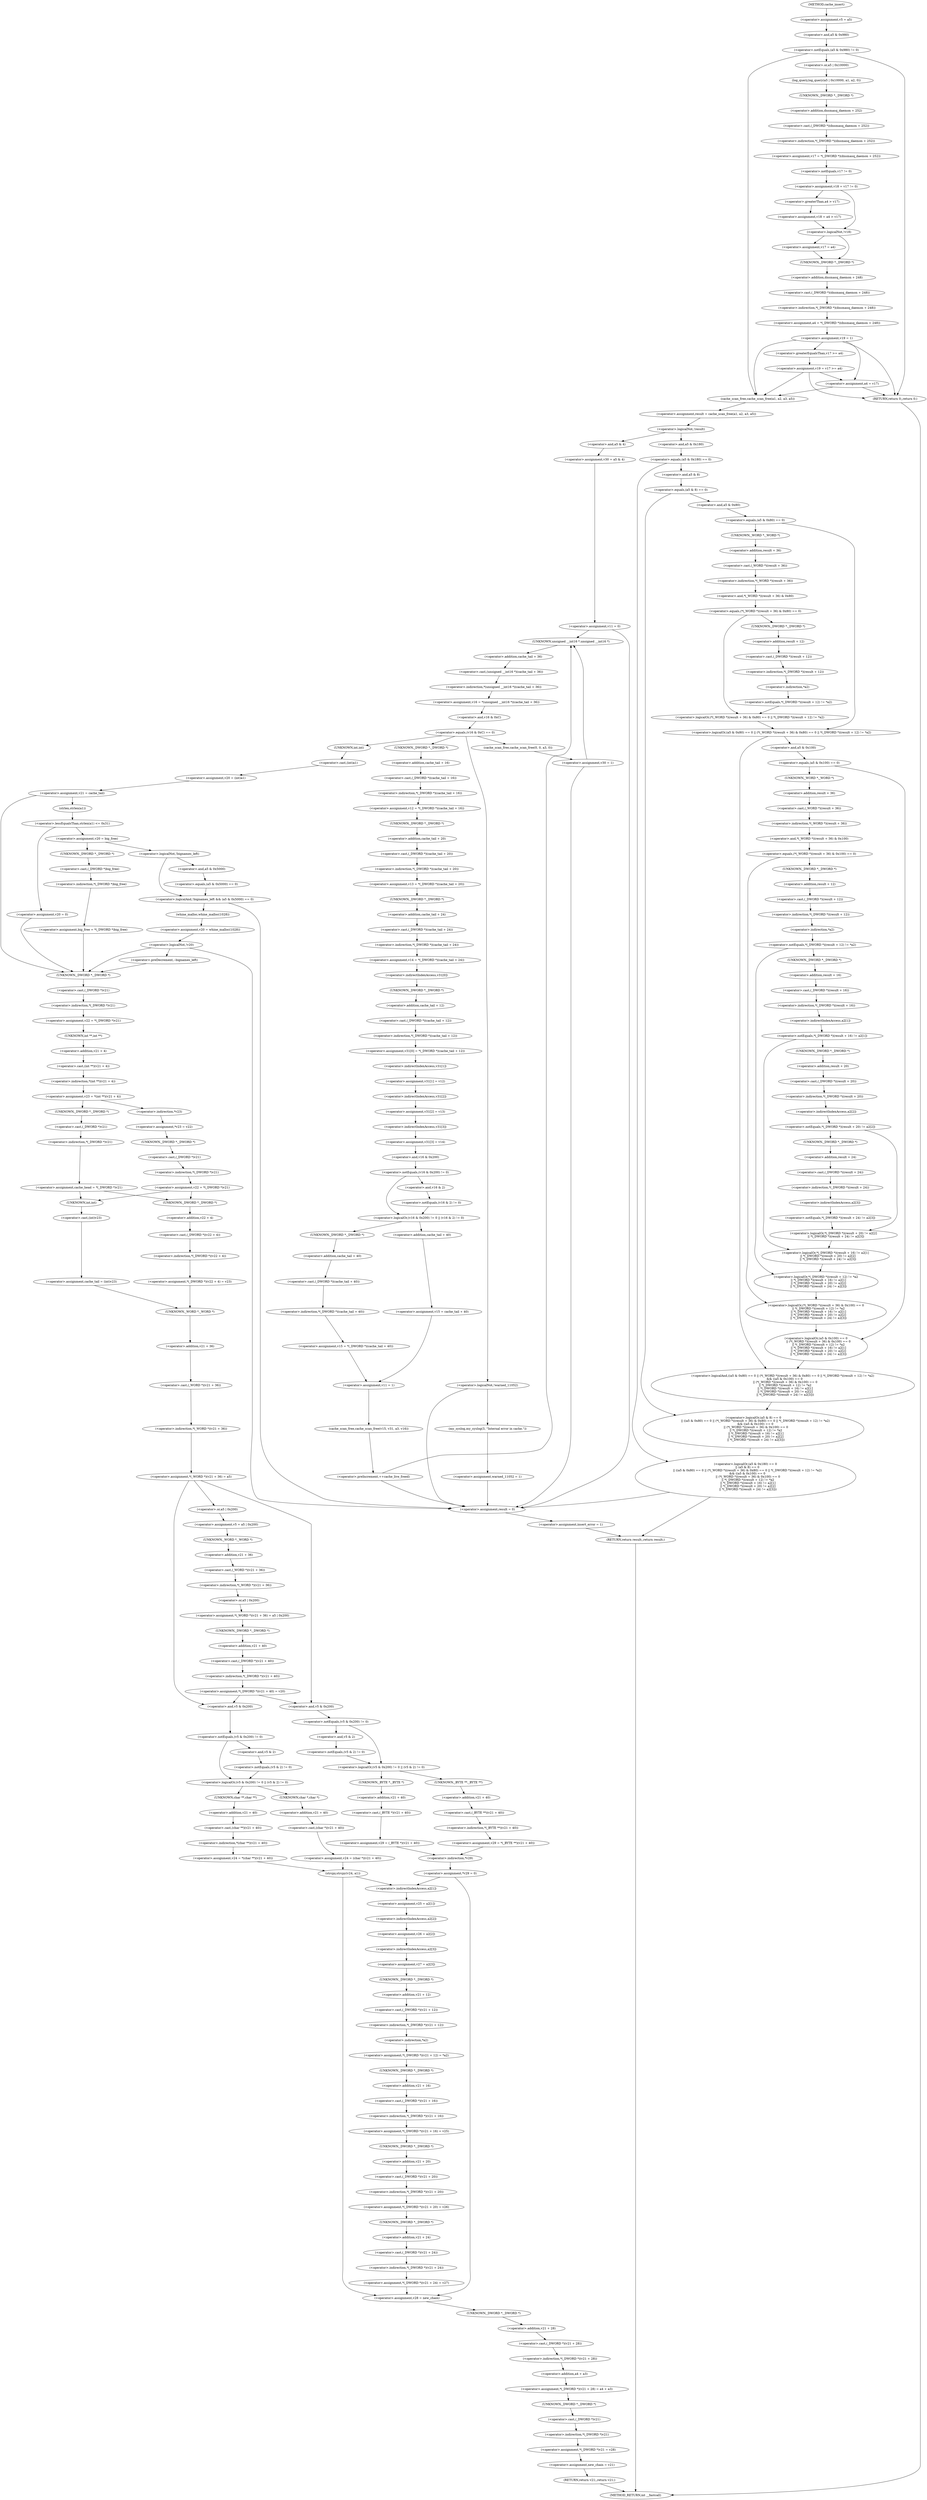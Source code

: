 digraph cache_insert {  
"1000154" [label = "(<operator>.assignment,v5 = a5)" ]
"1000158" [label = "(<operator>.notEquals,(a5 & 0x980) != 0)" ]
"1000159" [label = "(<operator>.and,a5 & 0x980)" ]
"1000164" [label = "(log_query,log_query(a5 | 0x10000, a1, a2, 0))" ]
"1000165" [label = "(<operator>.or,a5 | 0x10000)" ]
"1000171" [label = "(<operator>.assignment,v17 = *(_DWORD *)(dnsmasq_daemon + 252))" ]
"1000173" [label = "(<operator>.indirection,*(_DWORD *)(dnsmasq_daemon + 252))" ]
"1000174" [label = "(<operator>.cast,(_DWORD *)(dnsmasq_daemon + 252))" ]
"1000175" [label = "(UNKNOWN,_DWORD *,_DWORD *)" ]
"1000176" [label = "(<operator>.addition,dnsmasq_daemon + 252)" ]
"1000179" [label = "(<operator>.assignment,v18 = v17 != 0)" ]
"1000181" [label = "(<operator>.notEquals,v17 != 0)" ]
"1000186" [label = "(<operator>.assignment,v18 = a4 > v17)" ]
"1000188" [label = "(<operator>.greaterThan,a4 > v17)" ]
"1000192" [label = "(<operator>.logicalNot,!v18)" ]
"1000194" [label = "(<operator>.assignment,v17 = a4)" ]
"1000197" [label = "(<operator>.assignment,a4 = *(_DWORD *)(dnsmasq_daemon + 248))" ]
"1000199" [label = "(<operator>.indirection,*(_DWORD *)(dnsmasq_daemon + 248))" ]
"1000200" [label = "(<operator>.cast,(_DWORD *)(dnsmasq_daemon + 248))" ]
"1000201" [label = "(UNKNOWN,_DWORD *,_DWORD *)" ]
"1000202" [label = "(<operator>.addition,dnsmasq_daemon + 248)" ]
"1000205" [label = "(<operator>.assignment,v19 = 1)" ]
"1000210" [label = "(<operator>.assignment,v19 = v17 >= a4)" ]
"1000212" [label = "(<operator>.greaterEqualsThan,v17 >= a4)" ]
"1000217" [label = "(<operator>.assignment,a4 = v17)" ]
"1000222" [label = "(RETURN,return 0;,return 0;)" ]
"1000224" [label = "(<operator>.assignment,result = cache_scan_free(a1, a2, a3, a5))" ]
"1000226" [label = "(cache_scan_free,cache_scan_free(a1, a2, a3, a5))" ]
"1000232" [label = "(<operator>.logicalNot,!result)" ]
"1000235" [label = "(<operator>.assignment,v30 = a5 & 4)" ]
"1000237" [label = "(<operator>.and,a5 & 4)" ]
"1000240" [label = "(<operator>.assignment,v11 = 0)" ]
"1000246" [label = "(<operator>.assignment,v16 = *(unsigned __int16 *)(cache_tail + 36))" ]
"1000248" [label = "(<operator>.indirection,*(unsigned __int16 *)(cache_tail + 36))" ]
"1000249" [label = "(<operator>.cast,(unsigned __int16 *)(cache_tail + 36))" ]
"1000250" [label = "(UNKNOWN,unsigned __int16 *,unsigned __int16 *)" ]
"1000251" [label = "(<operator>.addition,cache_tail + 36)" ]
"1000255" [label = "(<operator>.equals,(v16 & 0xC) == 0)" ]
"1000256" [label = "(<operator>.and,v16 & 0xC)" ]
"1000261" [label = "(<operator>.assignment,v20 = (int)a1)" ]
"1000263" [label = "(<operator>.cast,(int)a1)" ]
"1000264" [label = "(UNKNOWN,int,int)" ]
"1000266" [label = "(<operator>.assignment,v21 = cache_tail)" ]
"1000273" [label = "(<operator>.lessEqualsThan,strlen(a1) <= 0x31)" ]
"1000274" [label = "(strlen,strlen(a1))" ]
"1000278" [label = "(<operator>.assignment,v20 = 0)" ]
"1000283" [label = "(<operator>.assignment,v20 = big_free)" ]
"1000289" [label = "(<operator>.assignment,big_free = *(_DWORD *)big_free)" ]
"1000291" [label = "(<operator>.indirection,*(_DWORD *)big_free)" ]
"1000292" [label = "(<operator>.cast,(_DWORD *)big_free)" ]
"1000293" [label = "(UNKNOWN,_DWORD *,_DWORD *)" ]
"1000298" [label = "(<operator>.logicalAnd,!bignames_left && (a5 & 0x5000) == 0)" ]
"1000299" [label = "(<operator>.logicalNot,!bignames_left)" ]
"1000301" [label = "(<operator>.equals,(a5 & 0x5000) == 0)" ]
"1000302" [label = "(<operator>.and,a5 & 0x5000)" ]
"1000307" [label = "(<operator>.assignment,v20 = whine_malloc(1028))" ]
"1000309" [label = "(whine_malloc,whine_malloc(1028))" ]
"1000312" [label = "(<operator>.logicalNot,!v20)" ]
"1000317" [label = "(<operator>.preDecrement,--bignames_left)" ]
"1000319" [label = "(<operator>.assignment,v22 = *(_DWORD *)v21)" ]
"1000321" [label = "(<operator>.indirection,*(_DWORD *)v21)" ]
"1000322" [label = "(<operator>.cast,(_DWORD *)v21)" ]
"1000323" [label = "(UNKNOWN,_DWORD *,_DWORD *)" ]
"1000325" [label = "(<operator>.assignment,v23 = *(int **)(v21 + 4))" ]
"1000327" [label = "(<operator>.indirection,*(int **)(v21 + 4))" ]
"1000328" [label = "(<operator>.cast,(int **)(v21 + 4))" ]
"1000329" [label = "(UNKNOWN,int **,int **)" ]
"1000330" [label = "(<operator>.addition,v21 + 4)" ]
"1000336" [label = "(<operator>.assignment,*v23 = v22)" ]
"1000337" [label = "(<operator>.indirection,*v23)" ]
"1000340" [label = "(<operator>.assignment,v22 = *(_DWORD *)v21)" ]
"1000342" [label = "(<operator>.indirection,*(_DWORD *)v21)" ]
"1000343" [label = "(<operator>.cast,(_DWORD *)v21)" ]
"1000344" [label = "(UNKNOWN,_DWORD *,_DWORD *)" ]
"1000348" [label = "(<operator>.assignment,cache_head = *(_DWORD *)v21)" ]
"1000350" [label = "(<operator>.indirection,*(_DWORD *)v21)" ]
"1000351" [label = "(<operator>.cast,(_DWORD *)v21)" ]
"1000352" [label = "(UNKNOWN,_DWORD *,_DWORD *)" ]
"1000356" [label = "(<operator>.assignment,*(_DWORD *)(v22 + 4) = v23)" ]
"1000357" [label = "(<operator>.indirection,*(_DWORD *)(v22 + 4))" ]
"1000358" [label = "(<operator>.cast,(_DWORD *)(v22 + 4))" ]
"1000359" [label = "(UNKNOWN,_DWORD *,_DWORD *)" ]
"1000360" [label = "(<operator>.addition,v22 + 4)" ]
"1000365" [label = "(<operator>.assignment,cache_tail = (int)v23)" ]
"1000367" [label = "(<operator>.cast,(int)v23)" ]
"1000368" [label = "(UNKNOWN,int,int)" ]
"1000370" [label = "(<operator>.assignment,*(_WORD *)(v21 + 36) = a5)" ]
"1000371" [label = "(<operator>.indirection,*(_WORD *)(v21 + 36))" ]
"1000372" [label = "(<operator>.cast,(_WORD *)(v21 + 36))" ]
"1000373" [label = "(UNKNOWN,_WORD *,_WORD *)" ]
"1000374" [label = "(<operator>.addition,v21 + 36)" ]
"1000381" [label = "(<operator>.assignment,v5 = a5 | 0x200)" ]
"1000383" [label = "(<operator>.or,a5 | 0x200)" ]
"1000386" [label = "(<operator>.assignment,*(_WORD *)(v21 + 36) = a5 | 0x200)" ]
"1000387" [label = "(<operator>.indirection,*(_WORD *)(v21 + 36))" ]
"1000388" [label = "(<operator>.cast,(_WORD *)(v21 + 36))" ]
"1000389" [label = "(UNKNOWN,_WORD *,_WORD *)" ]
"1000390" [label = "(<operator>.addition,v21 + 36)" ]
"1000393" [label = "(<operator>.or,a5 | 0x200)" ]
"1000396" [label = "(<operator>.assignment,*(_DWORD *)(v21 + 40) = v20)" ]
"1000397" [label = "(<operator>.indirection,*(_DWORD *)(v21 + 40))" ]
"1000398" [label = "(<operator>.cast,(_DWORD *)(v21 + 40))" ]
"1000399" [label = "(UNKNOWN,_DWORD *,_DWORD *)" ]
"1000400" [label = "(<operator>.addition,v21 + 40)" ]
"1000408" [label = "(<operator>.logicalOr,(v5 & 0x200) != 0 || (v5 & 2) != 0)" ]
"1000409" [label = "(<operator>.notEquals,(v5 & 0x200) != 0)" ]
"1000410" [label = "(<operator>.and,v5 & 0x200)" ]
"1000414" [label = "(<operator>.notEquals,(v5 & 2) != 0)" ]
"1000415" [label = "(<operator>.and,v5 & 2)" ]
"1000419" [label = "(<operator>.assignment,v24 = *(char **)(v21 + 40))" ]
"1000421" [label = "(<operator>.indirection,*(char **)(v21 + 40))" ]
"1000422" [label = "(<operator>.cast,(char **)(v21 + 40))" ]
"1000423" [label = "(UNKNOWN,char **,char **)" ]
"1000424" [label = "(<operator>.addition,v21 + 40)" ]
"1000428" [label = "(<operator>.assignment,v24 = (char *)(v21 + 40))" ]
"1000430" [label = "(<operator>.cast,(char *)(v21 + 40))" ]
"1000431" [label = "(UNKNOWN,char *,char *)" ]
"1000432" [label = "(<operator>.addition,v21 + 40)" ]
"1000435" [label = "(strcpy,strcpy(v24, a1))" ]
"1000441" [label = "(<operator>.logicalOr,(v5 & 0x200) != 0 || (v5 & 2) != 0)" ]
"1000442" [label = "(<operator>.notEquals,(v5 & 0x200) != 0)" ]
"1000443" [label = "(<operator>.and,v5 & 0x200)" ]
"1000447" [label = "(<operator>.notEquals,(v5 & 2) != 0)" ]
"1000448" [label = "(<operator>.and,v5 & 2)" ]
"1000452" [label = "(<operator>.assignment,v29 = *(_BYTE **)(v21 + 40))" ]
"1000454" [label = "(<operator>.indirection,*(_BYTE **)(v21 + 40))" ]
"1000455" [label = "(<operator>.cast,(_BYTE **)(v21 + 40))" ]
"1000456" [label = "(UNKNOWN,_BYTE **,_BYTE **)" ]
"1000457" [label = "(<operator>.addition,v21 + 40)" ]
"1000461" [label = "(<operator>.assignment,v29 = (_BYTE *)(v21 + 40))" ]
"1000463" [label = "(<operator>.cast,(_BYTE *)(v21 + 40))" ]
"1000464" [label = "(UNKNOWN,_BYTE *,_BYTE *)" ]
"1000465" [label = "(<operator>.addition,v21 + 40)" ]
"1000468" [label = "(<operator>.assignment,*v29 = 0)" ]
"1000469" [label = "(<operator>.indirection,*v29)" ]
"1000475" [label = "(<operator>.assignment,v25 = a2[1])" ]
"1000477" [label = "(<operator>.indirectIndexAccess,a2[1])" ]
"1000480" [label = "(<operator>.assignment,v26 = a2[2])" ]
"1000482" [label = "(<operator>.indirectIndexAccess,a2[2])" ]
"1000485" [label = "(<operator>.assignment,v27 = a2[3])" ]
"1000487" [label = "(<operator>.indirectIndexAccess,a2[3])" ]
"1000490" [label = "(<operator>.assignment,*(_DWORD *)(v21 + 12) = *a2)" ]
"1000491" [label = "(<operator>.indirection,*(_DWORD *)(v21 + 12))" ]
"1000492" [label = "(<operator>.cast,(_DWORD *)(v21 + 12))" ]
"1000493" [label = "(UNKNOWN,_DWORD *,_DWORD *)" ]
"1000494" [label = "(<operator>.addition,v21 + 12)" ]
"1000497" [label = "(<operator>.indirection,*a2)" ]
"1000499" [label = "(<operator>.assignment,*(_DWORD *)(v21 + 16) = v25)" ]
"1000500" [label = "(<operator>.indirection,*(_DWORD *)(v21 + 16))" ]
"1000501" [label = "(<operator>.cast,(_DWORD *)(v21 + 16))" ]
"1000502" [label = "(UNKNOWN,_DWORD *,_DWORD *)" ]
"1000503" [label = "(<operator>.addition,v21 + 16)" ]
"1000507" [label = "(<operator>.assignment,*(_DWORD *)(v21 + 20) = v26)" ]
"1000508" [label = "(<operator>.indirection,*(_DWORD *)(v21 + 20))" ]
"1000509" [label = "(<operator>.cast,(_DWORD *)(v21 + 20))" ]
"1000510" [label = "(UNKNOWN,_DWORD *,_DWORD *)" ]
"1000511" [label = "(<operator>.addition,v21 + 20)" ]
"1000515" [label = "(<operator>.assignment,*(_DWORD *)(v21 + 24) = v27)" ]
"1000516" [label = "(<operator>.indirection,*(_DWORD *)(v21 + 24))" ]
"1000517" [label = "(<operator>.cast,(_DWORD *)(v21 + 24))" ]
"1000518" [label = "(UNKNOWN,_DWORD *,_DWORD *)" ]
"1000519" [label = "(<operator>.addition,v21 + 24)" ]
"1000523" [label = "(<operator>.assignment,v28 = new_chain)" ]
"1000526" [label = "(<operator>.assignment,*(_DWORD *)(v21 + 28) = a4 + a3)" ]
"1000527" [label = "(<operator>.indirection,*(_DWORD *)(v21 + 28))" ]
"1000528" [label = "(<operator>.cast,(_DWORD *)(v21 + 28))" ]
"1000529" [label = "(UNKNOWN,_DWORD *,_DWORD *)" ]
"1000530" [label = "(<operator>.addition,v21 + 28)" ]
"1000533" [label = "(<operator>.addition,a4 + a3)" ]
"1000536" [label = "(<operator>.assignment,*(_DWORD *)v21 = v28)" ]
"1000537" [label = "(<operator>.indirection,*(_DWORD *)v21)" ]
"1000538" [label = "(<operator>.cast,(_DWORD *)v21)" ]
"1000539" [label = "(UNKNOWN,_DWORD *,_DWORD *)" ]
"1000542" [label = "(<operator>.assignment,new_chain = v21)" ]
"1000545" [label = "(RETURN,return v21;,return v21;)" ]
"1000551" [label = "(<operator>.logicalNot,!warned_11052)" ]
"1000554" [label = "(my_syslog,my_syslog(3, \"Internal error in cache.\"))" ]
"1000557" [label = "(<operator>.assignment,warned_11052 = 1)" ]
"1000564" [label = "(<operator>.assignment,v12 = *(_DWORD *)(cache_tail + 16))" ]
"1000566" [label = "(<operator>.indirection,*(_DWORD *)(cache_tail + 16))" ]
"1000567" [label = "(<operator>.cast,(_DWORD *)(cache_tail + 16))" ]
"1000568" [label = "(UNKNOWN,_DWORD *,_DWORD *)" ]
"1000569" [label = "(<operator>.addition,cache_tail + 16)" ]
"1000572" [label = "(<operator>.assignment,v13 = *(_DWORD *)(cache_tail + 20))" ]
"1000574" [label = "(<operator>.indirection,*(_DWORD *)(cache_tail + 20))" ]
"1000575" [label = "(<operator>.cast,(_DWORD *)(cache_tail + 20))" ]
"1000576" [label = "(UNKNOWN,_DWORD *,_DWORD *)" ]
"1000577" [label = "(<operator>.addition,cache_tail + 20)" ]
"1000580" [label = "(<operator>.assignment,v14 = *(_DWORD *)(cache_tail + 24))" ]
"1000582" [label = "(<operator>.indirection,*(_DWORD *)(cache_tail + 24))" ]
"1000583" [label = "(<operator>.cast,(_DWORD *)(cache_tail + 24))" ]
"1000584" [label = "(UNKNOWN,_DWORD *,_DWORD *)" ]
"1000585" [label = "(<operator>.addition,cache_tail + 24)" ]
"1000588" [label = "(<operator>.assignment,v31[0] = *(_DWORD *)(cache_tail + 12))" ]
"1000589" [label = "(<operator>.indirectIndexAccess,v31[0])" ]
"1000592" [label = "(<operator>.indirection,*(_DWORD *)(cache_tail + 12))" ]
"1000593" [label = "(<operator>.cast,(_DWORD *)(cache_tail + 12))" ]
"1000594" [label = "(UNKNOWN,_DWORD *,_DWORD *)" ]
"1000595" [label = "(<operator>.addition,cache_tail + 12)" ]
"1000598" [label = "(<operator>.assignment,v31[1] = v12)" ]
"1000599" [label = "(<operator>.indirectIndexAccess,v31[1])" ]
"1000603" [label = "(<operator>.assignment,v31[2] = v13)" ]
"1000604" [label = "(<operator>.indirectIndexAccess,v31[2])" ]
"1000608" [label = "(<operator>.assignment,v31[3] = v14)" ]
"1000609" [label = "(<operator>.indirectIndexAccess,v31[3])" ]
"1000614" [label = "(<operator>.logicalOr,(v16 & 0x200) != 0 || (v16 & 2) != 0)" ]
"1000615" [label = "(<operator>.notEquals,(v16 & 0x200) != 0)" ]
"1000616" [label = "(<operator>.and,v16 & 0x200)" ]
"1000620" [label = "(<operator>.notEquals,(v16 & 2) != 0)" ]
"1000621" [label = "(<operator>.and,v16 & 2)" ]
"1000625" [label = "(<operator>.assignment,v15 = *(_DWORD *)(cache_tail + 40))" ]
"1000627" [label = "(<operator>.indirection,*(_DWORD *)(cache_tail + 40))" ]
"1000628" [label = "(<operator>.cast,(_DWORD *)(cache_tail + 40))" ]
"1000629" [label = "(UNKNOWN,_DWORD *,_DWORD *)" ]
"1000630" [label = "(<operator>.addition,cache_tail + 40)" ]
"1000634" [label = "(<operator>.assignment,v15 = cache_tail + 40)" ]
"1000636" [label = "(<operator>.addition,cache_tail + 40)" ]
"1000639" [label = "(<operator>.assignment,v11 = 1)" ]
"1000642" [label = "(cache_scan_free,cache_scan_free(v15, v31, a3, v16))" ]
"1000647" [label = "(<operator>.preIncrement,++cache_live_freed)" ]
"1000651" [label = "(cache_scan_free,cache_scan_free(0, 0, a3, 0))" ]
"1000656" [label = "(<operator>.assignment,v30 = 1)" ]
"1000661" [label = "(<operator>.logicalOr,(a5 & 0x180) == 0\n    || (a5 & 8) == 0\n    || ((a5 & 0x80) == 0 || (*(_WORD *)(result + 36) & 0x80) == 0 || *(_DWORD *)(result + 12) != *a2)\n    && ((a5 & 0x100) == 0\n     || (*(_WORD *)(result + 36) & 0x100) == 0\n     || *(_DWORD *)(result + 12) != *a2\n     || *(_DWORD *)(result + 16) != a2[1]\n     || *(_DWORD *)(result + 20) != a2[2]\n     || *(_DWORD *)(result + 24) != a2[3]))" ]
"1000662" [label = "(<operator>.equals,(a5 & 0x180) == 0)" ]
"1000663" [label = "(<operator>.and,a5 & 0x180)" ]
"1000667" [label = "(<operator>.logicalOr,(a5 & 8) == 0\n    || ((a5 & 0x80) == 0 || (*(_WORD *)(result + 36) & 0x80) == 0 || *(_DWORD *)(result + 12) != *a2)\n    && ((a5 & 0x100) == 0\n     || (*(_WORD *)(result + 36) & 0x100) == 0\n     || *(_DWORD *)(result + 12) != *a2\n     || *(_DWORD *)(result + 16) != a2[1]\n     || *(_DWORD *)(result + 20) != a2[2]\n     || *(_DWORD *)(result + 24) != a2[3]))" ]
"1000668" [label = "(<operator>.equals,(a5 & 8) == 0)" ]
"1000669" [label = "(<operator>.and,a5 & 8)" ]
"1000673" [label = "(<operator>.logicalAnd,((a5 & 0x80) == 0 || (*(_WORD *)(result + 36) & 0x80) == 0 || *(_DWORD *)(result + 12) != *a2)\n    && ((a5 & 0x100) == 0\n     || (*(_WORD *)(result + 36) & 0x100) == 0\n     || *(_DWORD *)(result + 12) != *a2\n     || *(_DWORD *)(result + 16) != a2[1]\n     || *(_DWORD *)(result + 20) != a2[2]\n     || *(_DWORD *)(result + 24) != a2[3]))" ]
"1000674" [label = "(<operator>.logicalOr,(a5 & 0x80) == 0 || (*(_WORD *)(result + 36) & 0x80) == 0 || *(_DWORD *)(result + 12) != *a2)" ]
"1000675" [label = "(<operator>.equals,(a5 & 0x80) == 0)" ]
"1000676" [label = "(<operator>.and,a5 & 0x80)" ]
"1000680" [label = "(<operator>.logicalOr,(*(_WORD *)(result + 36) & 0x80) == 0 || *(_DWORD *)(result + 12) != *a2)" ]
"1000681" [label = "(<operator>.equals,(*(_WORD *)(result + 36) & 0x80) == 0)" ]
"1000682" [label = "(<operator>.and,*(_WORD *)(result + 36) & 0x80)" ]
"1000683" [label = "(<operator>.indirection,*(_WORD *)(result + 36))" ]
"1000684" [label = "(<operator>.cast,(_WORD *)(result + 36))" ]
"1000685" [label = "(UNKNOWN,_WORD *,_WORD *)" ]
"1000686" [label = "(<operator>.addition,result + 36)" ]
"1000691" [label = "(<operator>.notEquals,*(_DWORD *)(result + 12) != *a2)" ]
"1000692" [label = "(<operator>.indirection,*(_DWORD *)(result + 12))" ]
"1000693" [label = "(<operator>.cast,(_DWORD *)(result + 12))" ]
"1000694" [label = "(UNKNOWN,_DWORD *,_DWORD *)" ]
"1000695" [label = "(<operator>.addition,result + 12)" ]
"1000698" [label = "(<operator>.indirection,*a2)" ]
"1000700" [label = "(<operator>.logicalOr,(a5 & 0x100) == 0\n     || (*(_WORD *)(result + 36) & 0x100) == 0\n     || *(_DWORD *)(result + 12) != *a2\n     || *(_DWORD *)(result + 16) != a2[1]\n     || *(_DWORD *)(result + 20) != a2[2]\n     || *(_DWORD *)(result + 24) != a2[3])" ]
"1000701" [label = "(<operator>.equals,(a5 & 0x100) == 0)" ]
"1000702" [label = "(<operator>.and,a5 & 0x100)" ]
"1000706" [label = "(<operator>.logicalOr,(*(_WORD *)(result + 36) & 0x100) == 0\n     || *(_DWORD *)(result + 12) != *a2\n     || *(_DWORD *)(result + 16) != a2[1]\n     || *(_DWORD *)(result + 20) != a2[2]\n     || *(_DWORD *)(result + 24) != a2[3])" ]
"1000707" [label = "(<operator>.equals,(*(_WORD *)(result + 36) & 0x100) == 0)" ]
"1000708" [label = "(<operator>.and,*(_WORD *)(result + 36) & 0x100)" ]
"1000709" [label = "(<operator>.indirection,*(_WORD *)(result + 36))" ]
"1000710" [label = "(<operator>.cast,(_WORD *)(result + 36))" ]
"1000711" [label = "(UNKNOWN,_WORD *,_WORD *)" ]
"1000712" [label = "(<operator>.addition,result + 36)" ]
"1000717" [label = "(<operator>.logicalOr,*(_DWORD *)(result + 12) != *a2\n     || *(_DWORD *)(result + 16) != a2[1]\n     || *(_DWORD *)(result + 20) != a2[2]\n     || *(_DWORD *)(result + 24) != a2[3])" ]
"1000718" [label = "(<operator>.notEquals,*(_DWORD *)(result + 12) != *a2)" ]
"1000719" [label = "(<operator>.indirection,*(_DWORD *)(result + 12))" ]
"1000720" [label = "(<operator>.cast,(_DWORD *)(result + 12))" ]
"1000721" [label = "(UNKNOWN,_DWORD *,_DWORD *)" ]
"1000722" [label = "(<operator>.addition,result + 12)" ]
"1000725" [label = "(<operator>.indirection,*a2)" ]
"1000727" [label = "(<operator>.logicalOr,*(_DWORD *)(result + 16) != a2[1]\n     || *(_DWORD *)(result + 20) != a2[2]\n     || *(_DWORD *)(result + 24) != a2[3])" ]
"1000728" [label = "(<operator>.notEquals,*(_DWORD *)(result + 16) != a2[1])" ]
"1000729" [label = "(<operator>.indirection,*(_DWORD *)(result + 16))" ]
"1000730" [label = "(<operator>.cast,(_DWORD *)(result + 16))" ]
"1000731" [label = "(UNKNOWN,_DWORD *,_DWORD *)" ]
"1000732" [label = "(<operator>.addition,result + 16)" ]
"1000735" [label = "(<operator>.indirectIndexAccess,a2[1])" ]
"1000738" [label = "(<operator>.logicalOr,*(_DWORD *)(result + 20) != a2[2]\n     || *(_DWORD *)(result + 24) != a2[3])" ]
"1000739" [label = "(<operator>.notEquals,*(_DWORD *)(result + 20) != a2[2])" ]
"1000740" [label = "(<operator>.indirection,*(_DWORD *)(result + 20))" ]
"1000741" [label = "(<operator>.cast,(_DWORD *)(result + 20))" ]
"1000742" [label = "(UNKNOWN,_DWORD *,_DWORD *)" ]
"1000743" [label = "(<operator>.addition,result + 20)" ]
"1000746" [label = "(<operator>.indirectIndexAccess,a2[2])" ]
"1000749" [label = "(<operator>.notEquals,*(_DWORD *)(result + 24) != a2[3])" ]
"1000750" [label = "(<operator>.indirection,*(_DWORD *)(result + 24))" ]
"1000751" [label = "(<operator>.cast,(_DWORD *)(result + 24))" ]
"1000752" [label = "(UNKNOWN,_DWORD *,_DWORD *)" ]
"1000753" [label = "(<operator>.addition,result + 24)" ]
"1000756" [label = "(<operator>.indirectIndexAccess,a2[3])" ]
"1000761" [label = "(<operator>.assignment,result = 0)" ]
"1000764" [label = "(<operator>.assignment,insert_error = 1)" ]
"1000767" [label = "(RETURN,return result;,return result;)" ]
"1000124" [label = "(METHOD,cache_insert)" ]
"1000769" [label = "(METHOD_RETURN,int __fastcall)" ]
  "1000154" -> "1000159" 
  "1000158" -> "1000165" 
  "1000158" -> "1000222" 
  "1000158" -> "1000226" 
  "1000159" -> "1000158" 
  "1000164" -> "1000175" 
  "1000165" -> "1000164" 
  "1000171" -> "1000181" 
  "1000173" -> "1000171" 
  "1000174" -> "1000173" 
  "1000175" -> "1000176" 
  "1000176" -> "1000174" 
  "1000179" -> "1000188" 
  "1000179" -> "1000192" 
  "1000181" -> "1000179" 
  "1000186" -> "1000192" 
  "1000188" -> "1000186" 
  "1000192" -> "1000194" 
  "1000192" -> "1000201" 
  "1000194" -> "1000201" 
  "1000197" -> "1000205" 
  "1000199" -> "1000197" 
  "1000200" -> "1000199" 
  "1000201" -> "1000202" 
  "1000202" -> "1000200" 
  "1000205" -> "1000212" 
  "1000205" -> "1000217" 
  "1000205" -> "1000222" 
  "1000205" -> "1000226" 
  "1000210" -> "1000217" 
  "1000210" -> "1000222" 
  "1000210" -> "1000226" 
  "1000212" -> "1000210" 
  "1000217" -> "1000222" 
  "1000217" -> "1000226" 
  "1000222" -> "1000769" 
  "1000224" -> "1000232" 
  "1000226" -> "1000224" 
  "1000232" -> "1000237" 
  "1000232" -> "1000663" 
  "1000235" -> "1000240" 
  "1000237" -> "1000235" 
  "1000240" -> "1000250" 
  "1000240" -> "1000761" 
  "1000246" -> "1000256" 
  "1000248" -> "1000246" 
  "1000249" -> "1000248" 
  "1000250" -> "1000251" 
  "1000251" -> "1000249" 
  "1000255" -> "1000264" 
  "1000255" -> "1000551" 
  "1000255" -> "1000568" 
  "1000255" -> "1000651" 
  "1000256" -> "1000255" 
  "1000261" -> "1000266" 
  "1000263" -> "1000261" 
  "1000264" -> "1000263" 
  "1000266" -> "1000274" 
  "1000266" -> "1000323" 
  "1000273" -> "1000278" 
  "1000273" -> "1000283" 
  "1000274" -> "1000273" 
  "1000278" -> "1000323" 
  "1000283" -> "1000293" 
  "1000283" -> "1000299" 
  "1000289" -> "1000323" 
  "1000291" -> "1000289" 
  "1000292" -> "1000291" 
  "1000293" -> "1000292" 
  "1000298" -> "1000761" 
  "1000298" -> "1000309" 
  "1000299" -> "1000298" 
  "1000299" -> "1000302" 
  "1000301" -> "1000298" 
  "1000302" -> "1000301" 
  "1000307" -> "1000312" 
  "1000309" -> "1000307" 
  "1000312" -> "1000761" 
  "1000312" -> "1000317" 
  "1000312" -> "1000323" 
  "1000317" -> "1000323" 
  "1000319" -> "1000329" 
  "1000321" -> "1000319" 
  "1000322" -> "1000321" 
  "1000323" -> "1000322" 
  "1000325" -> "1000337" 
  "1000325" -> "1000352" 
  "1000327" -> "1000325" 
  "1000328" -> "1000327" 
  "1000329" -> "1000330" 
  "1000330" -> "1000328" 
  "1000336" -> "1000344" 
  "1000337" -> "1000336" 
  "1000340" -> "1000359" 
  "1000340" -> "1000368" 
  "1000342" -> "1000340" 
  "1000343" -> "1000342" 
  "1000344" -> "1000343" 
  "1000348" -> "1000359" 
  "1000348" -> "1000368" 
  "1000350" -> "1000348" 
  "1000351" -> "1000350" 
  "1000352" -> "1000351" 
  "1000356" -> "1000373" 
  "1000357" -> "1000356" 
  "1000358" -> "1000357" 
  "1000359" -> "1000360" 
  "1000360" -> "1000358" 
  "1000365" -> "1000373" 
  "1000367" -> "1000365" 
  "1000368" -> "1000367" 
  "1000370" -> "1000383" 
  "1000370" -> "1000410" 
  "1000370" -> "1000443" 
  "1000371" -> "1000370" 
  "1000372" -> "1000371" 
  "1000373" -> "1000374" 
  "1000374" -> "1000372" 
  "1000381" -> "1000389" 
  "1000383" -> "1000381" 
  "1000386" -> "1000399" 
  "1000387" -> "1000393" 
  "1000388" -> "1000387" 
  "1000389" -> "1000390" 
  "1000390" -> "1000388" 
  "1000393" -> "1000386" 
  "1000396" -> "1000410" 
  "1000396" -> "1000443" 
  "1000397" -> "1000396" 
  "1000398" -> "1000397" 
  "1000399" -> "1000400" 
  "1000400" -> "1000398" 
  "1000408" -> "1000423" 
  "1000408" -> "1000431" 
  "1000409" -> "1000408" 
  "1000409" -> "1000415" 
  "1000410" -> "1000409" 
  "1000414" -> "1000408" 
  "1000415" -> "1000414" 
  "1000419" -> "1000435" 
  "1000421" -> "1000419" 
  "1000422" -> "1000421" 
  "1000423" -> "1000424" 
  "1000424" -> "1000422" 
  "1000428" -> "1000435" 
  "1000430" -> "1000428" 
  "1000431" -> "1000432" 
  "1000432" -> "1000430" 
  "1000435" -> "1000477" 
  "1000435" -> "1000523" 
  "1000441" -> "1000456" 
  "1000441" -> "1000464" 
  "1000442" -> "1000441" 
  "1000442" -> "1000448" 
  "1000443" -> "1000442" 
  "1000447" -> "1000441" 
  "1000448" -> "1000447" 
  "1000452" -> "1000469" 
  "1000454" -> "1000452" 
  "1000455" -> "1000454" 
  "1000456" -> "1000457" 
  "1000457" -> "1000455" 
  "1000461" -> "1000469" 
  "1000463" -> "1000461" 
  "1000464" -> "1000465" 
  "1000465" -> "1000463" 
  "1000468" -> "1000477" 
  "1000468" -> "1000523" 
  "1000469" -> "1000468" 
  "1000475" -> "1000482" 
  "1000477" -> "1000475" 
  "1000480" -> "1000487" 
  "1000482" -> "1000480" 
  "1000485" -> "1000493" 
  "1000487" -> "1000485" 
  "1000490" -> "1000502" 
  "1000491" -> "1000497" 
  "1000492" -> "1000491" 
  "1000493" -> "1000494" 
  "1000494" -> "1000492" 
  "1000497" -> "1000490" 
  "1000499" -> "1000510" 
  "1000500" -> "1000499" 
  "1000501" -> "1000500" 
  "1000502" -> "1000503" 
  "1000503" -> "1000501" 
  "1000507" -> "1000518" 
  "1000508" -> "1000507" 
  "1000509" -> "1000508" 
  "1000510" -> "1000511" 
  "1000511" -> "1000509" 
  "1000515" -> "1000523" 
  "1000516" -> "1000515" 
  "1000517" -> "1000516" 
  "1000518" -> "1000519" 
  "1000519" -> "1000517" 
  "1000523" -> "1000529" 
  "1000526" -> "1000539" 
  "1000527" -> "1000533" 
  "1000528" -> "1000527" 
  "1000529" -> "1000530" 
  "1000530" -> "1000528" 
  "1000533" -> "1000526" 
  "1000536" -> "1000542" 
  "1000537" -> "1000536" 
  "1000538" -> "1000537" 
  "1000539" -> "1000538" 
  "1000542" -> "1000545" 
  "1000545" -> "1000769" 
  "1000551" -> "1000554" 
  "1000551" -> "1000761" 
  "1000554" -> "1000557" 
  "1000557" -> "1000761" 
  "1000564" -> "1000576" 
  "1000566" -> "1000564" 
  "1000567" -> "1000566" 
  "1000568" -> "1000569" 
  "1000569" -> "1000567" 
  "1000572" -> "1000584" 
  "1000574" -> "1000572" 
  "1000575" -> "1000574" 
  "1000576" -> "1000577" 
  "1000577" -> "1000575" 
  "1000580" -> "1000589" 
  "1000582" -> "1000580" 
  "1000583" -> "1000582" 
  "1000584" -> "1000585" 
  "1000585" -> "1000583" 
  "1000588" -> "1000599" 
  "1000589" -> "1000594" 
  "1000592" -> "1000588" 
  "1000593" -> "1000592" 
  "1000594" -> "1000595" 
  "1000595" -> "1000593" 
  "1000598" -> "1000604" 
  "1000599" -> "1000598" 
  "1000603" -> "1000609" 
  "1000604" -> "1000603" 
  "1000608" -> "1000616" 
  "1000609" -> "1000608" 
  "1000614" -> "1000629" 
  "1000614" -> "1000636" 
  "1000615" -> "1000614" 
  "1000615" -> "1000621" 
  "1000616" -> "1000615" 
  "1000620" -> "1000614" 
  "1000621" -> "1000620" 
  "1000625" -> "1000639" 
  "1000627" -> "1000625" 
  "1000628" -> "1000627" 
  "1000629" -> "1000630" 
  "1000630" -> "1000628" 
  "1000634" -> "1000639" 
  "1000636" -> "1000634" 
  "1000639" -> "1000642" 
  "1000642" -> "1000647" 
  "1000647" -> "1000250" 
  "1000647" -> "1000761" 
  "1000651" -> "1000656" 
  "1000656" -> "1000250" 
  "1000656" -> "1000761" 
  "1000661" -> "1000761" 
  "1000661" -> "1000767" 
  "1000662" -> "1000661" 
  "1000662" -> "1000669" 
  "1000663" -> "1000662" 
  "1000667" -> "1000661" 
  "1000668" -> "1000667" 
  "1000668" -> "1000676" 
  "1000669" -> "1000668" 
  "1000673" -> "1000667" 
  "1000674" -> "1000673" 
  "1000674" -> "1000702" 
  "1000675" -> "1000685" 
  "1000675" -> "1000674" 
  "1000676" -> "1000675" 
  "1000680" -> "1000674" 
  "1000681" -> "1000694" 
  "1000681" -> "1000680" 
  "1000682" -> "1000681" 
  "1000683" -> "1000682" 
  "1000684" -> "1000683" 
  "1000685" -> "1000686" 
  "1000686" -> "1000684" 
  "1000691" -> "1000680" 
  "1000692" -> "1000698" 
  "1000693" -> "1000692" 
  "1000694" -> "1000695" 
  "1000695" -> "1000693" 
  "1000698" -> "1000691" 
  "1000700" -> "1000673" 
  "1000701" -> "1000711" 
  "1000701" -> "1000700" 
  "1000702" -> "1000701" 
  "1000706" -> "1000700" 
  "1000707" -> "1000721" 
  "1000707" -> "1000706" 
  "1000708" -> "1000707" 
  "1000709" -> "1000708" 
  "1000710" -> "1000709" 
  "1000711" -> "1000712" 
  "1000712" -> "1000710" 
  "1000717" -> "1000706" 
  "1000718" -> "1000731" 
  "1000718" -> "1000717" 
  "1000719" -> "1000725" 
  "1000720" -> "1000719" 
  "1000721" -> "1000722" 
  "1000722" -> "1000720" 
  "1000725" -> "1000718" 
  "1000727" -> "1000717" 
  "1000728" -> "1000742" 
  "1000728" -> "1000727" 
  "1000729" -> "1000735" 
  "1000730" -> "1000729" 
  "1000731" -> "1000732" 
  "1000732" -> "1000730" 
  "1000735" -> "1000728" 
  "1000738" -> "1000727" 
  "1000739" -> "1000752" 
  "1000739" -> "1000738" 
  "1000740" -> "1000746" 
  "1000741" -> "1000740" 
  "1000742" -> "1000743" 
  "1000743" -> "1000741" 
  "1000746" -> "1000739" 
  "1000749" -> "1000738" 
  "1000750" -> "1000756" 
  "1000751" -> "1000750" 
  "1000752" -> "1000753" 
  "1000753" -> "1000751" 
  "1000756" -> "1000749" 
  "1000761" -> "1000764" 
  "1000764" -> "1000767" 
  "1000767" -> "1000769" 
  "1000124" -> "1000154" 
}
